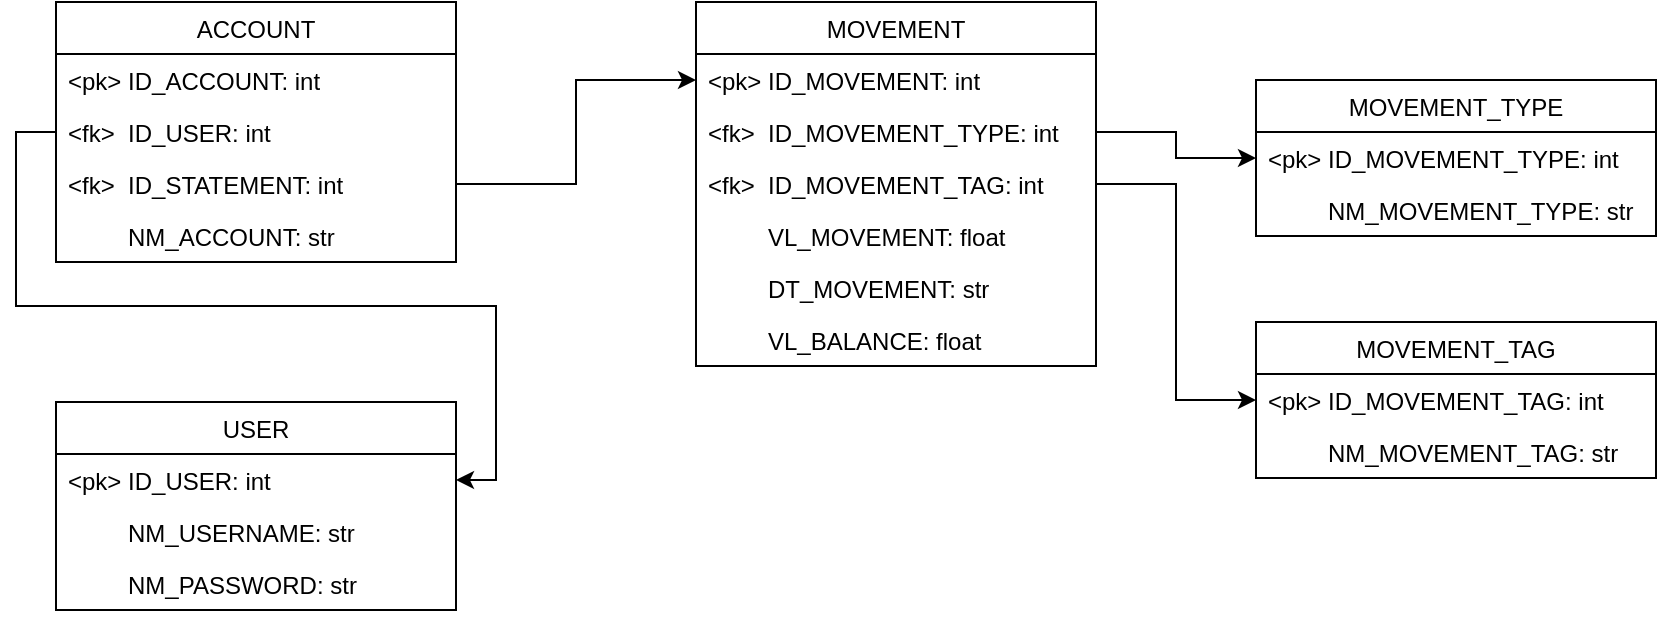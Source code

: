 <mxfile version="12.6.5" type="device"><diagram id="C5RBs43oDa-KdzZeNtuy" name="Page-1"><mxGraphModel dx="918" dy="491" grid="1" gridSize="10" guides="1" tooltips="1" connect="1" arrows="1" fold="1" page="1" pageScale="1" pageWidth="827" pageHeight="1169" math="0" shadow="0"><root><mxCell id="WIyWlLk6GJQsqaUBKTNV-0"/><mxCell id="WIyWlLk6GJQsqaUBKTNV-1" parent="WIyWlLk6GJQsqaUBKTNV-0"/><mxCell id="s-lK-nACHIKvpP0AAA7A-1" value="USER" style="swimlane;fontStyle=0;childLayout=stackLayout;horizontal=1;startSize=26;fillColor=none;horizontalStack=0;resizeParent=1;resizeParentMax=0;resizeLast=0;collapsible=1;marginBottom=0;" parent="WIyWlLk6GJQsqaUBKTNV-1" vertex="1"><mxGeometry x="40" y="440" width="200" height="104" as="geometry"/></mxCell><mxCell id="s-lK-nACHIKvpP0AAA7A-2" value="&lt;pk&gt; ID_USER: int" style="text;strokeColor=none;fillColor=none;align=left;verticalAlign=top;spacingLeft=4;spacingRight=4;overflow=hidden;rotatable=0;points=[[0,0.5],[1,0.5]];portConstraint=eastwest;" parent="s-lK-nACHIKvpP0AAA7A-1" vertex="1"><mxGeometry y="26" width="200" height="26" as="geometry"/></mxCell><mxCell id="s-lK-nACHIKvpP0AAA7A-3" value="         NM_USERNAME: str" style="text;strokeColor=none;fillColor=none;align=left;verticalAlign=top;spacingLeft=4;spacingRight=4;overflow=hidden;rotatable=0;points=[[0,0.5],[1,0.5]];portConstraint=eastwest;" parent="s-lK-nACHIKvpP0AAA7A-1" vertex="1"><mxGeometry y="52" width="200" height="26" as="geometry"/></mxCell><mxCell id="s-lK-nACHIKvpP0AAA7A-6" value="         NM_PASSWORD: str" style="text;strokeColor=none;fillColor=none;align=left;verticalAlign=top;spacingLeft=4;spacingRight=4;overflow=hidden;rotatable=0;points=[[0,0.5],[1,0.5]];portConstraint=eastwest;" parent="s-lK-nACHIKvpP0AAA7A-1" vertex="1"><mxGeometry y="78" width="200" height="26" as="geometry"/></mxCell><mxCell id="s-lK-nACHIKvpP0AAA7A-16" value="ACCOUNT" style="swimlane;fontStyle=0;childLayout=stackLayout;horizontal=1;startSize=26;fillColor=none;horizontalStack=0;resizeParent=1;resizeParentMax=0;resizeLast=0;collapsible=1;marginBottom=0;" parent="WIyWlLk6GJQsqaUBKTNV-1" vertex="1"><mxGeometry x="40" y="240" width="200" height="130" as="geometry"/></mxCell><mxCell id="s-lK-nACHIKvpP0AAA7A-17" value="&lt;pk&gt; ID_ACCOUNT: int" style="text;strokeColor=none;fillColor=none;align=left;verticalAlign=top;spacingLeft=4;spacingRight=4;overflow=hidden;rotatable=0;points=[[0,0.5],[1,0.5]];portConstraint=eastwest;" parent="s-lK-nACHIKvpP0AAA7A-16" vertex="1"><mxGeometry y="26" width="200" height="26" as="geometry"/></mxCell><mxCell id="s-lK-nACHIKvpP0AAA7A-28" value="&lt;fk&gt;  ID_USER: int" style="text;strokeColor=none;fillColor=none;align=left;verticalAlign=top;spacingLeft=4;spacingRight=4;overflow=hidden;rotatable=0;points=[[0,0.5],[1,0.5]];portConstraint=eastwest;" parent="s-lK-nACHIKvpP0AAA7A-16" vertex="1"><mxGeometry y="52" width="200" height="26" as="geometry"/></mxCell><mxCell id="s-lK-nACHIKvpP0AAA7A-19" value="&lt;fk&gt;  ID_STATEMENT: int" style="text;strokeColor=none;fillColor=none;align=left;verticalAlign=top;spacingLeft=4;spacingRight=4;overflow=hidden;rotatable=0;points=[[0,0.5],[1,0.5]];portConstraint=eastwest;" parent="s-lK-nACHIKvpP0AAA7A-16" vertex="1"><mxGeometry y="78" width="200" height="26" as="geometry"/></mxCell><mxCell id="s-lK-nACHIKvpP0AAA7A-18" value="         NM_ACCOUNT: str" style="text;strokeColor=none;fillColor=none;align=left;verticalAlign=top;spacingLeft=4;spacingRight=4;overflow=hidden;rotatable=0;points=[[0,0.5],[1,0.5]];portConstraint=eastwest;" parent="s-lK-nACHIKvpP0AAA7A-16" vertex="1"><mxGeometry y="104" width="200" height="26" as="geometry"/></mxCell><mxCell id="s-lK-nACHIKvpP0AAA7A-20" value="MOVEMENT" style="swimlane;fontStyle=0;childLayout=stackLayout;horizontal=1;startSize=26;fillColor=none;horizontalStack=0;resizeParent=1;resizeParentMax=0;resizeLast=0;collapsible=1;marginBottom=0;" parent="WIyWlLk6GJQsqaUBKTNV-1" vertex="1"><mxGeometry x="360" y="240" width="200" height="182" as="geometry"/></mxCell><mxCell id="s-lK-nACHIKvpP0AAA7A-21" value="&lt;pk&gt; ID_MOVEMENT: int" style="text;strokeColor=none;fillColor=none;align=left;verticalAlign=top;spacingLeft=4;spacingRight=4;overflow=hidden;rotatable=0;points=[[0,0.5],[1,0.5]];portConstraint=eastwest;" parent="s-lK-nACHIKvpP0AAA7A-20" vertex="1"><mxGeometry y="26" width="200" height="26" as="geometry"/></mxCell><mxCell id="s-lK-nACHIKvpP0AAA7A-33" value="&lt;fk&gt;  ID_MOVEMENT_TYPE: int" style="text;strokeColor=none;fillColor=none;align=left;verticalAlign=top;spacingLeft=4;spacingRight=4;overflow=hidden;rotatable=0;points=[[0,0.5],[1,0.5]];portConstraint=eastwest;" parent="s-lK-nACHIKvpP0AAA7A-20" vertex="1"><mxGeometry y="52" width="200" height="26" as="geometry"/></mxCell><mxCell id="6jjixUMMrNkldER8Rfqm-9" value="&lt;fk&gt;  ID_MOVEMENT_TAG: int" style="text;strokeColor=none;fillColor=none;align=left;verticalAlign=top;spacingLeft=4;spacingRight=4;overflow=hidden;rotatable=0;points=[[0,0.5],[1,0.5]];portConstraint=eastwest;" vertex="1" parent="s-lK-nACHIKvpP0AAA7A-20"><mxGeometry y="78" width="200" height="26" as="geometry"/></mxCell><mxCell id="s-lK-nACHIKvpP0AAA7A-50" value="         VL_MOVEMENT: float" style="text;strokeColor=none;fillColor=none;align=left;verticalAlign=top;spacingLeft=4;spacingRight=4;overflow=hidden;rotatable=0;points=[[0,0.5],[1,0.5]];portConstraint=eastwest;" parent="s-lK-nACHIKvpP0AAA7A-20" vertex="1"><mxGeometry y="104" width="200" height="26" as="geometry"/></mxCell><mxCell id="6jjixUMMrNkldER8Rfqm-2" value="         DT_MOVEMENT: str" style="text;strokeColor=none;fillColor=none;align=left;verticalAlign=top;spacingLeft=4;spacingRight=4;overflow=hidden;rotatable=0;points=[[0,0.5],[1,0.5]];portConstraint=eastwest;" vertex="1" parent="s-lK-nACHIKvpP0AAA7A-20"><mxGeometry y="130" width="200" height="26" as="geometry"/></mxCell><mxCell id="6jjixUMMrNkldER8Rfqm-1" value="         VL_BALANCE: float" style="text;strokeColor=none;fillColor=none;align=left;verticalAlign=top;spacingLeft=4;spacingRight=4;overflow=hidden;rotatable=0;points=[[0,0.5],[1,0.5]];portConstraint=eastwest;" vertex="1" parent="s-lK-nACHIKvpP0AAA7A-20"><mxGeometry y="156" width="200" height="26" as="geometry"/></mxCell><mxCell id="s-lK-nACHIKvpP0AAA7A-26" style="edgeStyle=orthogonalEdgeStyle;rounded=0;orthogonalLoop=1;jettySize=auto;html=1;entryX=0;entryY=0.5;entryDx=0;entryDy=0;" parent="WIyWlLk6GJQsqaUBKTNV-1" source="s-lK-nACHIKvpP0AAA7A-19" target="s-lK-nACHIKvpP0AAA7A-21" edge="1"><mxGeometry relative="1" as="geometry"/></mxCell><mxCell id="s-lK-nACHIKvpP0AAA7A-29" style="edgeStyle=orthogonalEdgeStyle;rounded=0;orthogonalLoop=1;jettySize=auto;html=1;entryX=1;entryY=0.5;entryDx=0;entryDy=0;" parent="WIyWlLk6GJQsqaUBKTNV-1" source="s-lK-nACHIKvpP0AAA7A-28" target="s-lK-nACHIKvpP0AAA7A-2" edge="1"><mxGeometry relative="1" as="geometry"/></mxCell><mxCell id="s-lK-nACHIKvpP0AAA7A-30" value="MOVEMENT_TYPE" style="swimlane;fontStyle=0;childLayout=stackLayout;horizontal=1;startSize=26;fillColor=none;horizontalStack=0;resizeParent=1;resizeParentMax=0;resizeLast=0;collapsible=1;marginBottom=0;" parent="WIyWlLk6GJQsqaUBKTNV-1" vertex="1"><mxGeometry x="640" y="279" width="200" height="78" as="geometry"/></mxCell><mxCell id="s-lK-nACHIKvpP0AAA7A-31" value="&lt;pk&gt; ID_MOVEMENT_TYPE: int" style="text;strokeColor=none;fillColor=none;align=left;verticalAlign=top;spacingLeft=4;spacingRight=4;overflow=hidden;rotatable=0;points=[[0,0.5],[1,0.5]];portConstraint=eastwest;" parent="s-lK-nACHIKvpP0AAA7A-30" vertex="1"><mxGeometry y="26" width="200" height="26" as="geometry"/></mxCell><mxCell id="s-lK-nACHIKvpP0AAA7A-32" value="         NM_MOVEMENT_TYPE: str" style="text;strokeColor=none;fillColor=none;align=left;verticalAlign=top;spacingLeft=4;spacingRight=4;overflow=hidden;rotatable=0;points=[[0,0.5],[1,0.5]];portConstraint=eastwest;" parent="s-lK-nACHIKvpP0AAA7A-30" vertex="1"><mxGeometry y="52" width="200" height="26" as="geometry"/></mxCell><mxCell id="s-lK-nACHIKvpP0AAA7A-41" style="edgeStyle=orthogonalEdgeStyle;rounded=0;orthogonalLoop=1;jettySize=auto;html=1;entryX=0;entryY=0.5;entryDx=0;entryDy=0;" parent="WIyWlLk6GJQsqaUBKTNV-1" source="s-lK-nACHIKvpP0AAA7A-33" target="s-lK-nACHIKvpP0AAA7A-31" edge="1"><mxGeometry relative="1" as="geometry"/></mxCell><mxCell id="6jjixUMMrNkldER8Rfqm-3" value="MOVEMENT_TAG" style="swimlane;fontStyle=0;childLayout=stackLayout;horizontal=1;startSize=26;fillColor=none;horizontalStack=0;resizeParent=1;resizeParentMax=0;resizeLast=0;collapsible=1;marginBottom=0;" vertex="1" parent="WIyWlLk6GJQsqaUBKTNV-1"><mxGeometry x="640" y="400" width="200" height="78" as="geometry"/></mxCell><mxCell id="6jjixUMMrNkldER8Rfqm-4" value="&lt;pk&gt; ID_MOVEMENT_TAG: int" style="text;strokeColor=none;fillColor=none;align=left;verticalAlign=top;spacingLeft=4;spacingRight=4;overflow=hidden;rotatable=0;points=[[0,0.5],[1,0.5]];portConstraint=eastwest;" vertex="1" parent="6jjixUMMrNkldER8Rfqm-3"><mxGeometry y="26" width="200" height="26" as="geometry"/></mxCell><mxCell id="6jjixUMMrNkldER8Rfqm-5" value="         NM_MOVEMENT_TAG: str" style="text;strokeColor=none;fillColor=none;align=left;verticalAlign=top;spacingLeft=4;spacingRight=4;overflow=hidden;rotatable=0;points=[[0,0.5],[1,0.5]];portConstraint=eastwest;" vertex="1" parent="6jjixUMMrNkldER8Rfqm-3"><mxGeometry y="52" width="200" height="26" as="geometry"/></mxCell><mxCell id="6jjixUMMrNkldER8Rfqm-10" style="edgeStyle=orthogonalEdgeStyle;rounded=0;orthogonalLoop=1;jettySize=auto;html=1;entryX=0;entryY=0.5;entryDx=0;entryDy=0;" edge="1" parent="WIyWlLk6GJQsqaUBKTNV-1" source="6jjixUMMrNkldER8Rfqm-9" target="6jjixUMMrNkldER8Rfqm-4"><mxGeometry relative="1" as="geometry"/></mxCell></root></mxGraphModel></diagram></mxfile>